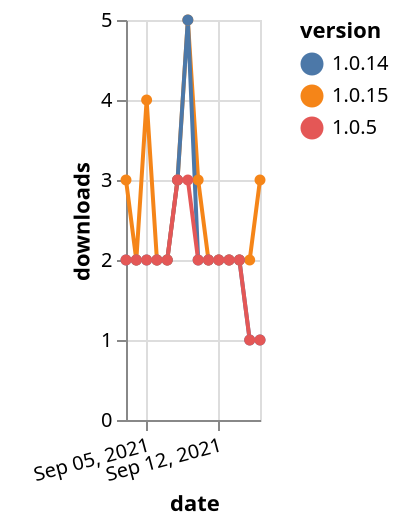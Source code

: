 {"$schema": "https://vega.github.io/schema/vega-lite/v5.json", "description": "A simple bar chart with embedded data.", "data": {"values": [{"date": "2021-09-03", "total": 475, "delta": 3, "version": "1.0.15"}, {"date": "2021-09-04", "total": 477, "delta": 2, "version": "1.0.15"}, {"date": "2021-09-05", "total": 481, "delta": 4, "version": "1.0.15"}, {"date": "2021-09-06", "total": 483, "delta": 2, "version": "1.0.15"}, {"date": "2021-09-07", "total": 485, "delta": 2, "version": "1.0.15"}, {"date": "2021-09-08", "total": 488, "delta": 3, "version": "1.0.15"}, {"date": "2021-09-09", "total": 493, "delta": 5, "version": "1.0.15"}, {"date": "2021-09-10", "total": 496, "delta": 3, "version": "1.0.15"}, {"date": "2021-09-11", "total": 498, "delta": 2, "version": "1.0.15"}, {"date": "2021-09-12", "total": 500, "delta": 2, "version": "1.0.15"}, {"date": "2021-09-13", "total": 502, "delta": 2, "version": "1.0.15"}, {"date": "2021-09-14", "total": 504, "delta": 2, "version": "1.0.15"}, {"date": "2021-09-15", "total": 506, "delta": 2, "version": "1.0.15"}, {"date": "2021-09-16", "total": 509, "delta": 3, "version": "1.0.15"}, {"date": "2021-09-03", "total": 2283, "delta": 2, "version": "1.0.14"}, {"date": "2021-09-04", "total": 2285, "delta": 2, "version": "1.0.14"}, {"date": "2021-09-05", "total": 2287, "delta": 2, "version": "1.0.14"}, {"date": "2021-09-06", "total": 2289, "delta": 2, "version": "1.0.14"}, {"date": "2021-09-07", "total": 2291, "delta": 2, "version": "1.0.14"}, {"date": "2021-09-08", "total": 2294, "delta": 3, "version": "1.0.14"}, {"date": "2021-09-09", "total": 2299, "delta": 5, "version": "1.0.14"}, {"date": "2021-09-10", "total": 2301, "delta": 2, "version": "1.0.14"}, {"date": "2021-09-11", "total": 2303, "delta": 2, "version": "1.0.14"}, {"date": "2021-09-12", "total": 2305, "delta": 2, "version": "1.0.14"}, {"date": "2021-09-13", "total": 2307, "delta": 2, "version": "1.0.14"}, {"date": "2021-09-14", "total": 2309, "delta": 2, "version": "1.0.14"}, {"date": "2021-09-15", "total": 2310, "delta": 1, "version": "1.0.14"}, {"date": "2021-09-16", "total": 2311, "delta": 1, "version": "1.0.14"}, {"date": "2021-09-03", "total": 2167, "delta": 2, "version": "1.0.5"}, {"date": "2021-09-04", "total": 2169, "delta": 2, "version": "1.0.5"}, {"date": "2021-09-05", "total": 2171, "delta": 2, "version": "1.0.5"}, {"date": "2021-09-06", "total": 2173, "delta": 2, "version": "1.0.5"}, {"date": "2021-09-07", "total": 2175, "delta": 2, "version": "1.0.5"}, {"date": "2021-09-08", "total": 2178, "delta": 3, "version": "1.0.5"}, {"date": "2021-09-09", "total": 2181, "delta": 3, "version": "1.0.5"}, {"date": "2021-09-10", "total": 2183, "delta": 2, "version": "1.0.5"}, {"date": "2021-09-11", "total": 2185, "delta": 2, "version": "1.0.5"}, {"date": "2021-09-12", "total": 2187, "delta": 2, "version": "1.0.5"}, {"date": "2021-09-13", "total": 2189, "delta": 2, "version": "1.0.5"}, {"date": "2021-09-14", "total": 2191, "delta": 2, "version": "1.0.5"}, {"date": "2021-09-15", "total": 2192, "delta": 1, "version": "1.0.5"}, {"date": "2021-09-16", "total": 2193, "delta": 1, "version": "1.0.5"}]}, "width": "container", "mark": {"type": "line", "point": {"filled": true}}, "encoding": {"x": {"field": "date", "type": "temporal", "timeUnit": "yearmonthdate", "title": "date", "axis": {"labelAngle": -15}}, "y": {"field": "delta", "type": "quantitative", "title": "downloads"}, "color": {"field": "version", "type": "nominal"}, "tooltip": {"field": "delta"}}}